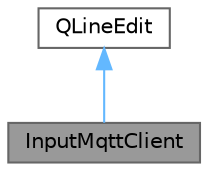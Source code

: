 digraph "InputMqttClient"
{
 // LATEX_PDF_SIZE
  bgcolor="transparent";
  edge [fontname=Helvetica,fontsize=10,labelfontname=Helvetica,labelfontsize=10];
  node [fontname=Helvetica,fontsize=10,shape=box,height=0.2,width=0.4];
  Node1 [id="Node000001",label="InputMqttClient",height=0.2,width=0.4,color="gray40", fillcolor="grey60", style="filled", fontcolor="black",tooltip="The InputMqttClient class extends QLineEdit to provide MQTT publishing capabilities."];
  Node2 -> Node1 [id="edge2_Node000001_Node000002",dir="back",color="steelblue1",style="solid",tooltip=" "];
  Node2 [id="Node000002",label="QLineEdit",height=0.2,width=0.4,color="gray40", fillcolor="white", style="filled",URL="$class_q_line_edit.html",tooltip=" "];
}
